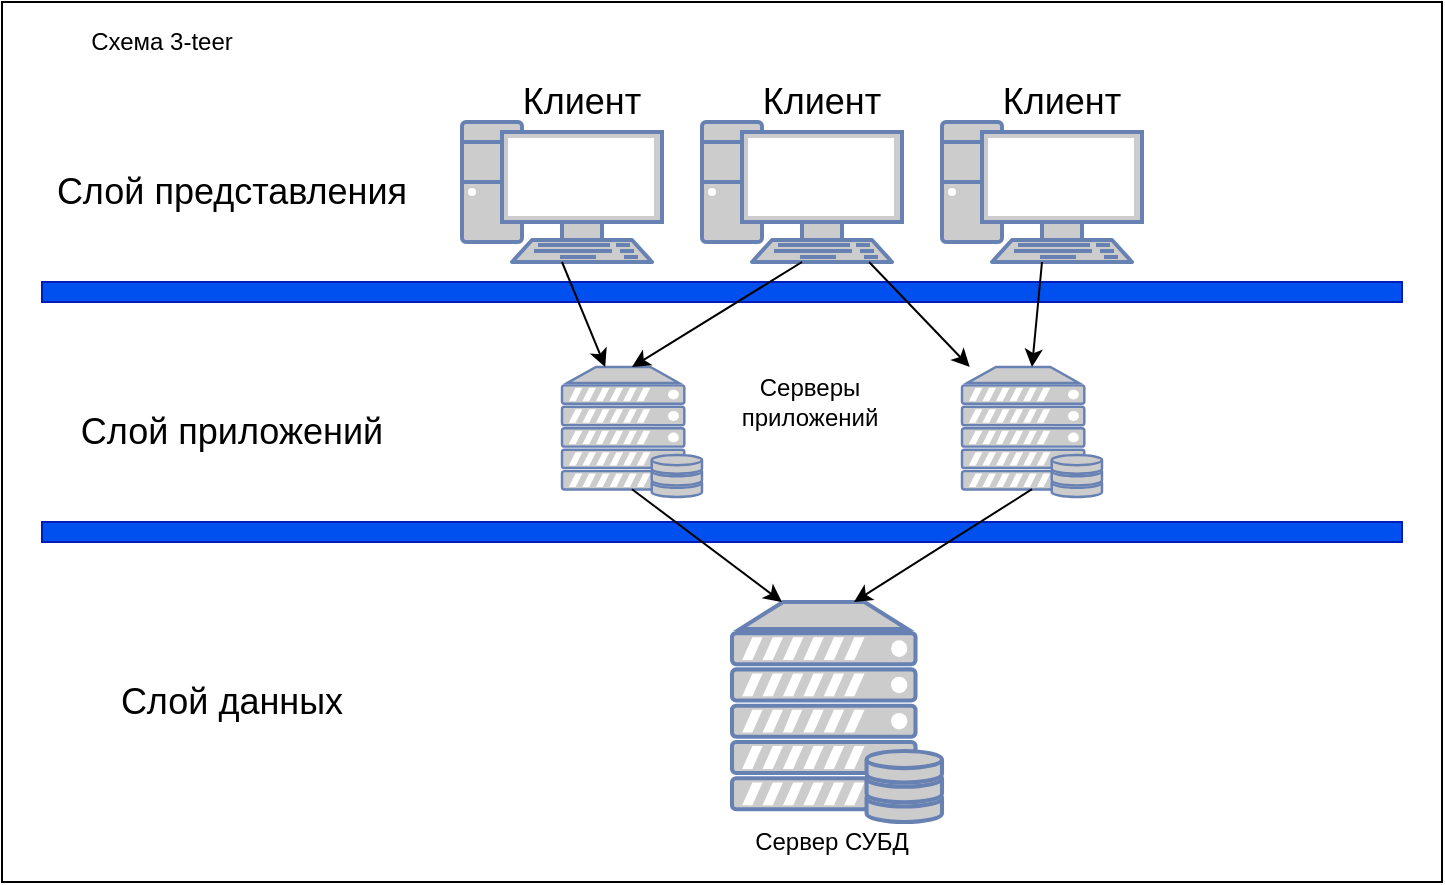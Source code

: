 <mxfile version="13.9.9" type="device"><diagram id="H0RmkLNxokVOp99bpQfy" name="Страница 1"><mxGraphModel dx="1086" dy="806" grid="1" gridSize="10" guides="1" tooltips="1" connect="1" arrows="1" fold="1" page="1" pageScale="1" pageWidth="827" pageHeight="1169" math="0" shadow="0"><root><mxCell id="0"/><mxCell id="1" parent="0"/><mxCell id="vTSzhqNDYjM9x96WdWWj-8" value="" style="rounded=0;whiteSpace=wrap;html=1;" parent="1" vertex="1"><mxGeometry x="30" y="60" width="720" height="440" as="geometry"/></mxCell><mxCell id="vTSzhqNDYjM9x96WdWWj-39" value="&lt;font style=&quot;font-size: 18px&quot;&gt;Слой представления&lt;/font&gt;" style="text;html=1;strokeColor=none;fillColor=none;align=center;verticalAlign=middle;whiteSpace=wrap;rounded=0;" parent="1" vertex="1"><mxGeometry x="50" y="145" width="190" height="20" as="geometry"/></mxCell><mxCell id="RUj3-OuDsckRG09q9UY8-13" value="Схема 3-teer" style="text;html=1;strokeColor=none;fillColor=none;align=center;verticalAlign=middle;whiteSpace=wrap;rounded=0;" vertex="1" parent="1"><mxGeometry x="50" y="70" width="120" height="20" as="geometry"/></mxCell><mxCell id="RUj3-OuDsckRG09q9UY8-14" value="" style="fontColor=#0066CC;verticalAlign=top;verticalLabelPosition=bottom;labelPosition=center;align=center;html=1;outlineConnect=0;fillColor=#CCCCCC;strokeColor=#6881B3;gradientColor=none;gradientDirection=north;strokeWidth=2;shape=mxgraph.networks.pc;" vertex="1" parent="1"><mxGeometry x="260" y="120" width="100" height="70" as="geometry"/></mxCell><mxCell id="RUj3-OuDsckRG09q9UY8-15" value="&lt;font style=&quot;font-size: 18px&quot;&gt;Клиент&lt;/font&gt;" style="text;html=1;strokeColor=none;fillColor=none;align=center;verticalAlign=middle;whiteSpace=wrap;rounded=0;" vertex="1" parent="1"><mxGeometry x="300" y="100" width="40" height="20" as="geometry"/></mxCell><mxCell id="RUj3-OuDsckRG09q9UY8-16" value="" style="fontColor=#0066CC;verticalAlign=top;verticalLabelPosition=bottom;labelPosition=center;align=center;html=1;outlineConnect=0;fillColor=#CCCCCC;strokeColor=#6881B3;gradientColor=none;gradientDirection=north;strokeWidth=2;shape=mxgraph.networks.pc;" vertex="1" parent="1"><mxGeometry x="380" y="120" width="100" height="70" as="geometry"/></mxCell><mxCell id="RUj3-OuDsckRG09q9UY8-17" value="&lt;font style=&quot;font-size: 18px&quot;&gt;Клиент&lt;/font&gt;" style="text;html=1;strokeColor=none;fillColor=none;align=center;verticalAlign=middle;whiteSpace=wrap;rounded=0;" vertex="1" parent="1"><mxGeometry x="420" y="100" width="40" height="20" as="geometry"/></mxCell><mxCell id="RUj3-OuDsckRG09q9UY8-18" value="" style="fontColor=#0066CC;verticalAlign=top;verticalLabelPosition=bottom;labelPosition=center;align=center;html=1;outlineConnect=0;fillColor=#CCCCCC;strokeColor=#6881B3;gradientColor=none;gradientDirection=north;strokeWidth=2;shape=mxgraph.networks.pc;" vertex="1" parent="1"><mxGeometry x="500" y="120" width="100" height="70" as="geometry"/></mxCell><mxCell id="RUj3-OuDsckRG09q9UY8-19" value="&lt;font style=&quot;font-size: 18px&quot;&gt;Клиент&lt;/font&gt;" style="text;html=1;strokeColor=none;fillColor=none;align=center;verticalAlign=middle;whiteSpace=wrap;rounded=0;" vertex="1" parent="1"><mxGeometry x="540" y="100" width="40" height="20" as="geometry"/></mxCell><mxCell id="RUj3-OuDsckRG09q9UY8-20" value="" style="rounded=0;whiteSpace=wrap;html=1;fillColor=#0050ef;strokeColor=#001DBC;fontColor=#ffffff;" vertex="1" parent="1"><mxGeometry x="50" y="200" width="680" height="10" as="geometry"/></mxCell><mxCell id="RUj3-OuDsckRG09q9UY8-21" value="" style="rounded=0;whiteSpace=wrap;html=1;fillColor=#0050ef;strokeColor=#001DBC;fontColor=#ffffff;" vertex="1" parent="1"><mxGeometry x="50" y="320" width="680" height="10" as="geometry"/></mxCell><mxCell id="RUj3-OuDsckRG09q9UY8-22" value="" style="fontColor=#0066CC;verticalAlign=top;verticalLabelPosition=bottom;labelPosition=center;align=center;html=1;outlineConnect=0;fillColor=#CCCCCC;strokeColor=#6881B3;gradientColor=none;gradientDirection=north;strokeWidth=2;shape=mxgraph.networks.server_storage;" vertex="1" parent="1"><mxGeometry x="395" y="360" width="105" height="110" as="geometry"/></mxCell><mxCell id="RUj3-OuDsckRG09q9UY8-23" value="" style="fontColor=#0066CC;verticalAlign=top;verticalLabelPosition=bottom;labelPosition=center;align=center;html=1;outlineConnect=0;fillColor=#CCCCCC;strokeColor=#6881B3;gradientColor=none;gradientDirection=north;strokeWidth=2;shape=mxgraph.networks.server_storage;" vertex="1" parent="1"><mxGeometry x="310" y="242.5" width="70" height="65" as="geometry"/></mxCell><mxCell id="RUj3-OuDsckRG09q9UY8-24" value="" style="fontColor=#0066CC;verticalAlign=top;verticalLabelPosition=bottom;labelPosition=center;align=center;html=1;outlineConnect=0;fillColor=#CCCCCC;strokeColor=#6881B3;gradientColor=none;gradientDirection=north;strokeWidth=2;shape=mxgraph.networks.server_storage;" vertex="1" parent="1"><mxGeometry x="510" y="242.5" width="70" height="65" as="geometry"/></mxCell><mxCell id="RUj3-OuDsckRG09q9UY8-25" value="&lt;font style=&quot;font-size: 18px&quot;&gt;Слой приложений&lt;/font&gt;" style="text;html=1;strokeColor=none;fillColor=none;align=center;verticalAlign=middle;whiteSpace=wrap;rounded=0;" vertex="1" parent="1"><mxGeometry x="50" y="265" width="190" height="20" as="geometry"/></mxCell><mxCell id="RUj3-OuDsckRG09q9UY8-26" value="&lt;font style=&quot;font-size: 18px&quot;&gt;Слой данных&lt;/font&gt;" style="text;html=1;strokeColor=none;fillColor=none;align=center;verticalAlign=middle;whiteSpace=wrap;rounded=0;" vertex="1" parent="1"><mxGeometry x="50" y="400" width="190" height="20" as="geometry"/></mxCell><mxCell id="RUj3-OuDsckRG09q9UY8-29" value="" style="endArrow=classic;html=1;" edge="1" parent="1" source="RUj3-OuDsckRG09q9UY8-16" target="RUj3-OuDsckRG09q9UY8-24"><mxGeometry width="50" height="50" relative="1" as="geometry"><mxPoint x="590" y="440" as="sourcePoint"/><mxPoint x="640" y="390" as="targetPoint"/></mxGeometry></mxCell><mxCell id="RUj3-OuDsckRG09q9UY8-30" value="" style="endArrow=classic;html=1;exitX=0.5;exitY=1;exitDx=0;exitDy=0;exitPerimeter=0;entryX=0.5;entryY=0;entryDx=0;entryDy=0;entryPerimeter=0;" edge="1" parent="1" source="RUj3-OuDsckRG09q9UY8-16" target="RUj3-OuDsckRG09q9UY8-23"><mxGeometry width="50" height="50" relative="1" as="geometry"><mxPoint x="640" y="420" as="sourcePoint"/><mxPoint x="690" y="370" as="targetPoint"/></mxGeometry></mxCell><mxCell id="RUj3-OuDsckRG09q9UY8-31" value="" style="endArrow=classic;html=1;exitX=0.5;exitY=1;exitDx=0;exitDy=0;exitPerimeter=0;" edge="1" parent="1" source="RUj3-OuDsckRG09q9UY8-14" target="RUj3-OuDsckRG09q9UY8-23"><mxGeometry width="50" height="50" relative="1" as="geometry"><mxPoint x="570" y="450" as="sourcePoint"/><mxPoint x="620" y="400" as="targetPoint"/></mxGeometry></mxCell><mxCell id="RUj3-OuDsckRG09q9UY8-32" value="" style="endArrow=classic;html=1;exitX=0.5;exitY=1;exitDx=0;exitDy=0;exitPerimeter=0;entryX=0.5;entryY=0;entryDx=0;entryDy=0;entryPerimeter=0;" edge="1" parent="1" source="RUj3-OuDsckRG09q9UY8-18" target="RUj3-OuDsckRG09q9UY8-24"><mxGeometry width="50" height="50" relative="1" as="geometry"><mxPoint x="630" y="290" as="sourcePoint"/><mxPoint x="680" y="240" as="targetPoint"/></mxGeometry></mxCell><mxCell id="RUj3-OuDsckRG09q9UY8-33" value="" style="endArrow=classic;html=1;exitX=0.5;exitY=0.94;exitDx=0;exitDy=0;exitPerimeter=0;entryX=0.238;entryY=0;entryDx=0;entryDy=0;entryPerimeter=0;" edge="1" parent="1" source="RUj3-OuDsckRG09q9UY8-23" target="RUj3-OuDsckRG09q9UY8-22"><mxGeometry width="50" height="50" relative="1" as="geometry"><mxPoint x="620" y="470" as="sourcePoint"/><mxPoint x="670" y="420" as="targetPoint"/></mxGeometry></mxCell><mxCell id="RUj3-OuDsckRG09q9UY8-34" value="" style="endArrow=classic;html=1;exitX=0.5;exitY=0.94;exitDx=0;exitDy=0;exitPerimeter=0;entryX=0.581;entryY=0;entryDx=0;entryDy=0;entryPerimeter=0;" edge="1" parent="1" source="RUj3-OuDsckRG09q9UY8-24" target="RUj3-OuDsckRG09q9UY8-22"><mxGeometry width="50" height="50" relative="1" as="geometry"><mxPoint x="600" y="410" as="sourcePoint"/><mxPoint x="650" y="360" as="targetPoint"/></mxGeometry></mxCell><mxCell id="RUj3-OuDsckRG09q9UY8-35" value="Серверы приложений" style="text;html=1;strokeColor=none;fillColor=none;align=center;verticalAlign=middle;whiteSpace=wrap;rounded=0;" vertex="1" parent="1"><mxGeometry x="414" y="250" width="40" height="20" as="geometry"/></mxCell><mxCell id="RUj3-OuDsckRG09q9UY8-36" value="Сервер СУБД" style="text;html=1;strokeColor=none;fillColor=none;align=center;verticalAlign=middle;whiteSpace=wrap;rounded=0;" vertex="1" parent="1"><mxGeometry x="390" y="470" width="110" height="20" as="geometry"/></mxCell></root></mxGraphModel></diagram></mxfile>